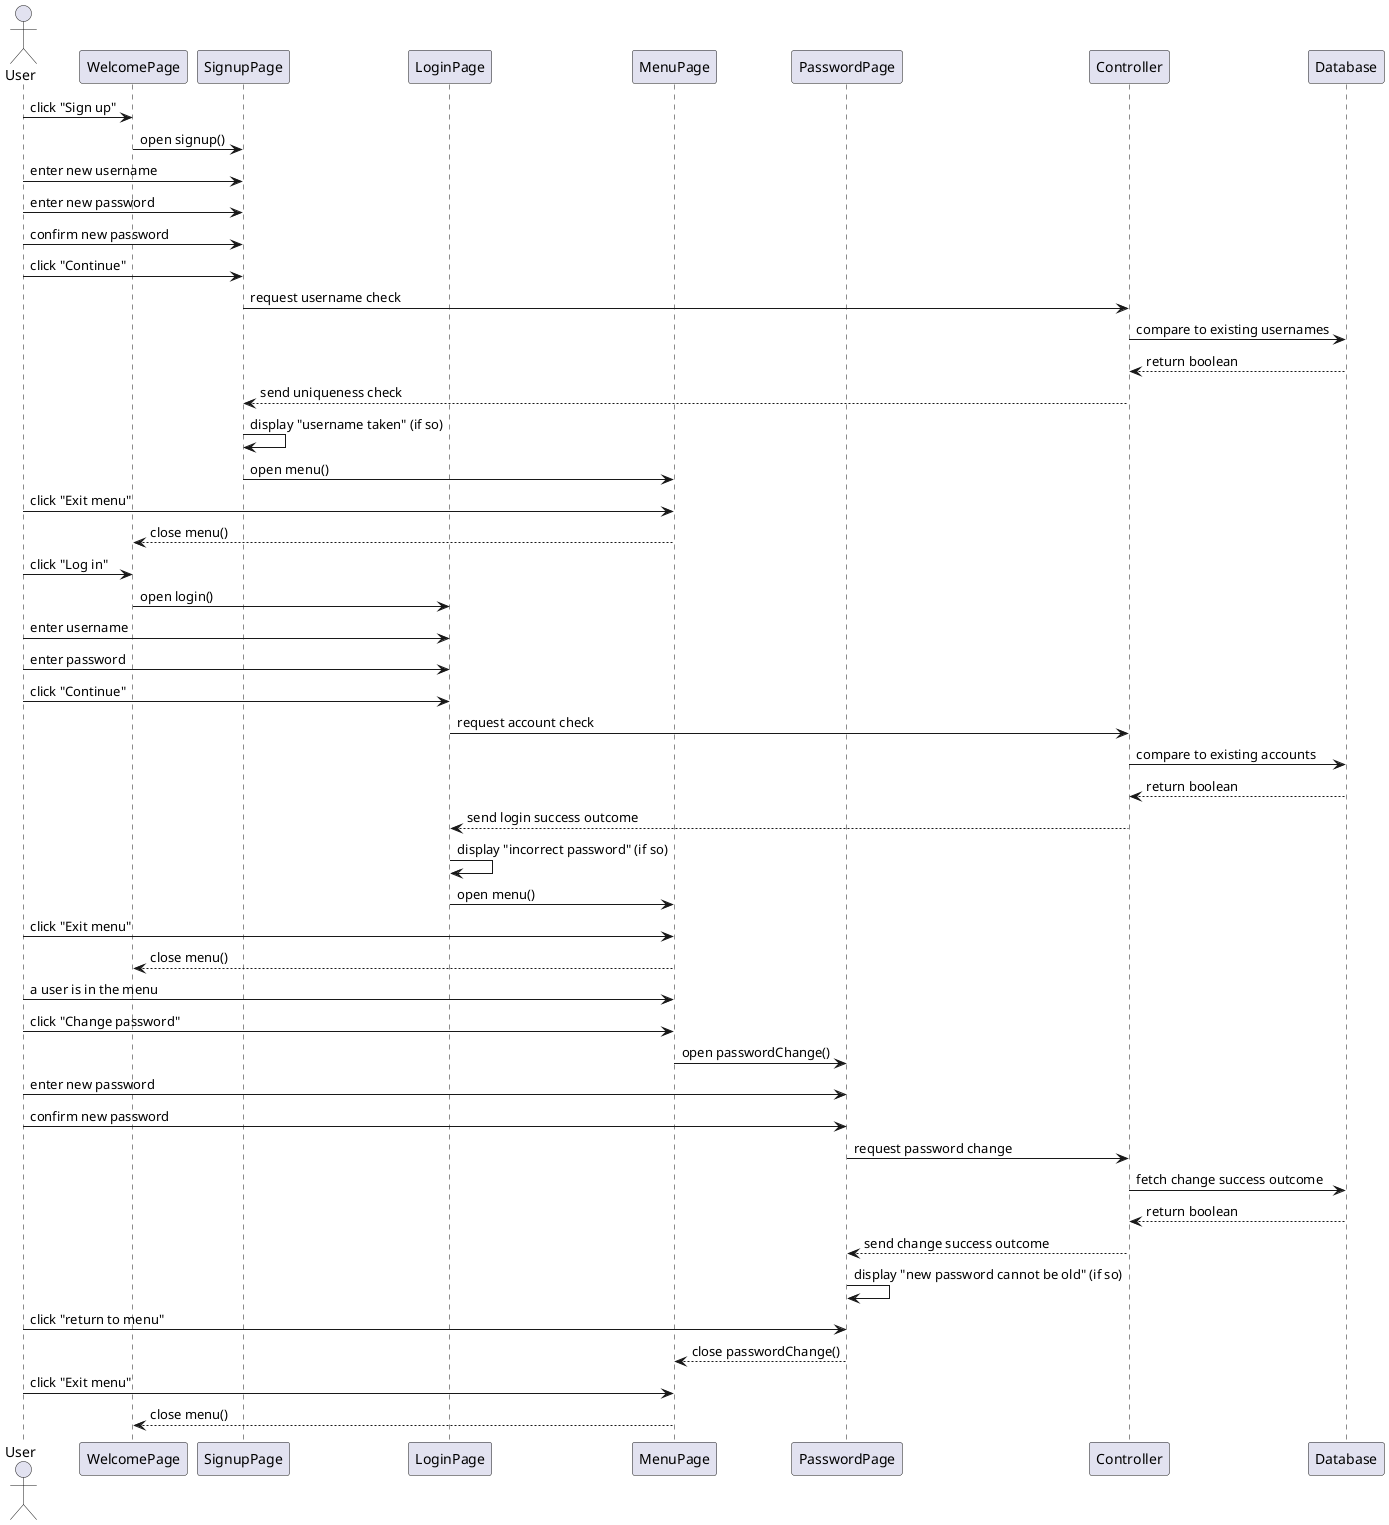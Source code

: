 @startuml

actor User
participant WelcomePage
participant SignupPage
participant LoginPage
participant MenuPage
participant PasswordPage
participant Controller
participant Database

'A user signs up'
User -> WelcomePage : click "Sign up"
WelcomePage -> SignupPage : open signup()
User -> SignupPage : enter new username
User -> SignupPage : enter new password
User -> SignupPage : confirm new password
User -> SignupPage : click "Continue"
SignupPage -> Controller : request username check
Controller -> Database : compare to existing usernames
Database --> Controller : return boolean
Controller --> SignupPage : send uniqueness check
SignupPage -> SignupPage : display "username taken" (if so)
SignupPage -> MenuPage : open menu()
User -> MenuPage : click "Exit menu"
MenuPage --> WelcomePage : close menu()

'A user logs in'
User -> WelcomePage : click "Log in"
WelcomePage -> LoginPage : open login()
User -> LoginPage : enter username
User -> LoginPage : enter password
User -> LoginPage : click "Continue"
LoginPage -> Controller : request account check
Controller -> Database : compare to existing accounts
Database --> Controller : return boolean
Controller --> LoginPage : send login success outcome
LoginPage -> LoginPage : display "incorrect password" (if so)
LoginPage -> MenuPage : open menu()
User -> MenuPage : click "Exit menu"
MenuPage --> WelcomePage : close menu()

'A user changes their password'
User -> MenuPage : a user is in the menu
User -> MenuPage : click "Change password"
MenuPage -> PasswordPage : open passwordChange()
User -> PasswordPage : enter new password
User -> PasswordPage : confirm new password
PasswordPage -> Controller : request password change
Controller -> Database : fetch change success outcome
Database --> Controller : return boolean
Controller --> PasswordPage : send change success outcome
PasswordPage -> PasswordPage : display "new password cannot be old" (if so)
User -> PasswordPage : click "return to menu"
PasswordPage --> MenuPage : close passwordChange()
User -> MenuPage : click "Exit menu"
MenuPage --> WelcomePage : close menu()

@enduml